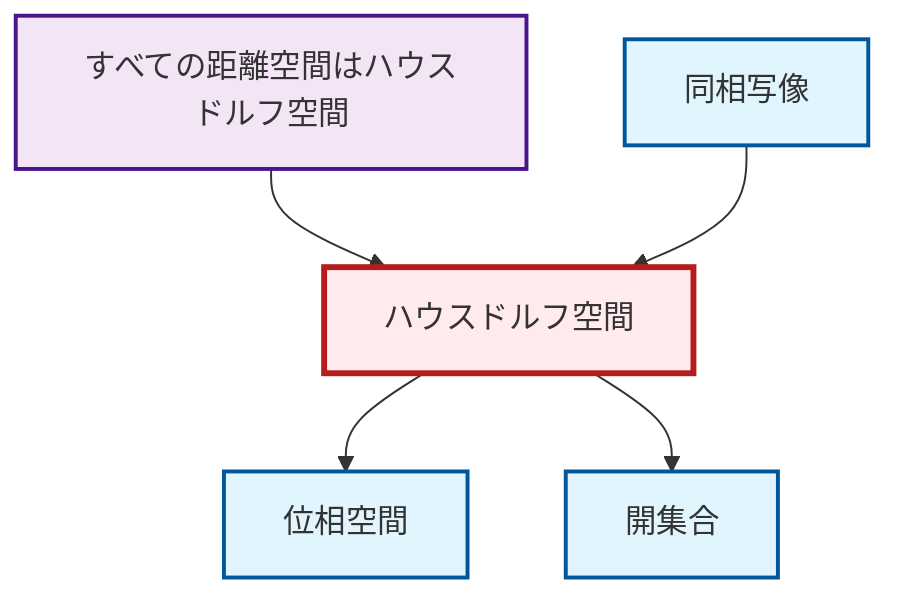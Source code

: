 graph TD
    classDef definition fill:#e1f5fe,stroke:#01579b,stroke-width:2px
    classDef theorem fill:#f3e5f5,stroke:#4a148c,stroke-width:2px
    classDef axiom fill:#fff3e0,stroke:#e65100,stroke-width:2px
    classDef example fill:#e8f5e9,stroke:#1b5e20,stroke-width:2px
    classDef current fill:#ffebee,stroke:#b71c1c,stroke-width:3px
    def-open-set["開集合"]:::definition
    def-homeomorphism["同相写像"]:::definition
    thm-metric-hausdorff["すべての距離空間はハウスドルフ空間"]:::theorem
    def-topological-space["位相空間"]:::definition
    def-hausdorff["ハウスドルフ空間"]:::definition
    def-hausdorff --> def-topological-space
    def-hausdorff --> def-open-set
    thm-metric-hausdorff --> def-hausdorff
    def-homeomorphism --> def-hausdorff
    class def-hausdorff current